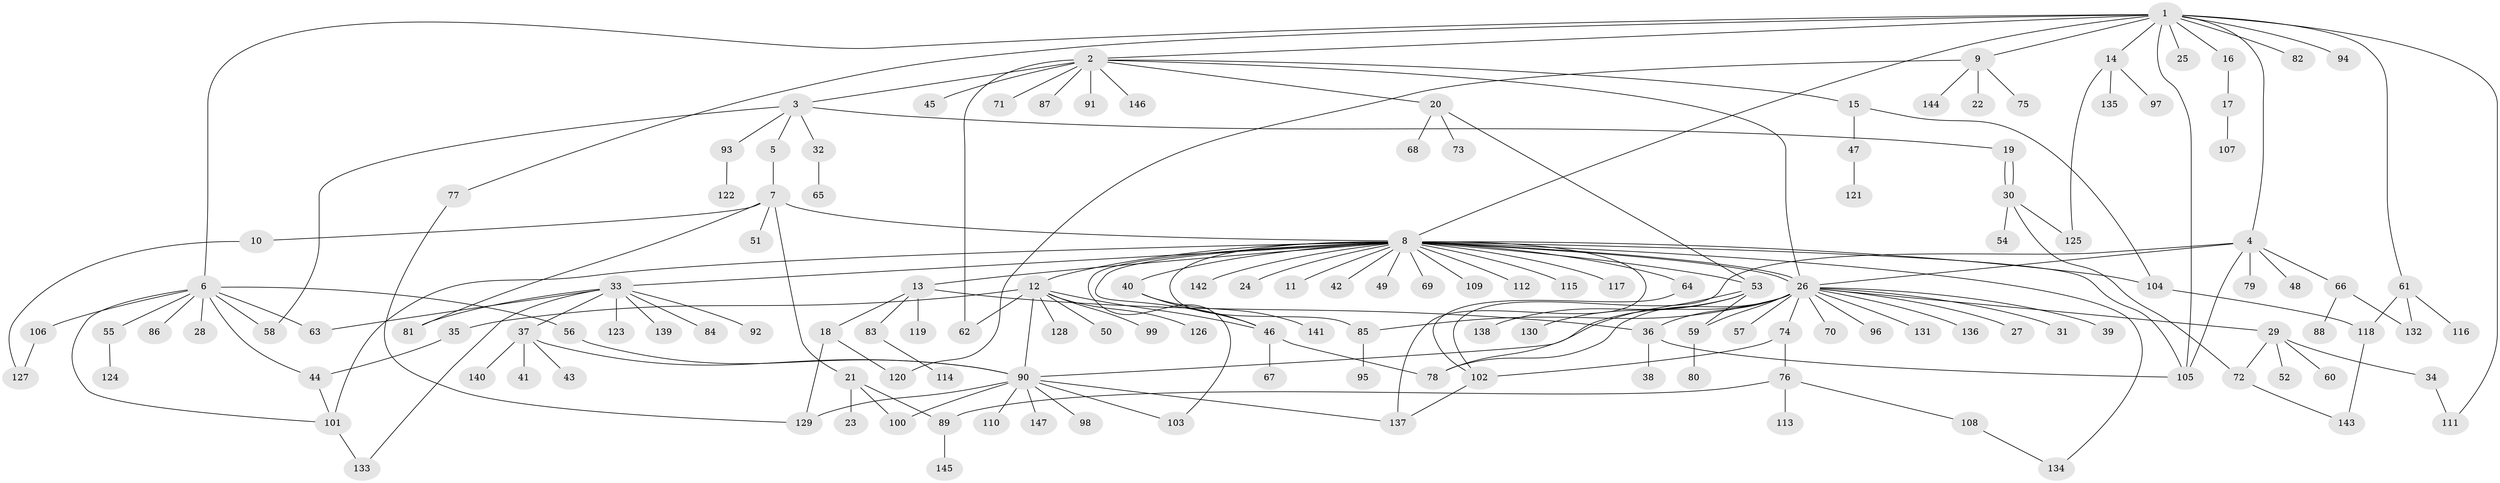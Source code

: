 // coarse degree distribution, {13: 0.017391304347826087, 6: 0.034782608695652174, 8: 0.034782608695652174, 2: 0.2, 5: 0.017391304347826087, 28: 0.008695652173913044, 4: 0.06086956521739131, 1: 0.5217391304347826, 3: 0.0782608695652174, 18: 0.008695652173913044, 7: 0.008695652173913044, 10: 0.008695652173913044}
// Generated by graph-tools (version 1.1) at 2025/41/03/06/25 10:41:51]
// undirected, 147 vertices, 192 edges
graph export_dot {
graph [start="1"]
  node [color=gray90,style=filled];
  1;
  2;
  3;
  4;
  5;
  6;
  7;
  8;
  9;
  10;
  11;
  12;
  13;
  14;
  15;
  16;
  17;
  18;
  19;
  20;
  21;
  22;
  23;
  24;
  25;
  26;
  27;
  28;
  29;
  30;
  31;
  32;
  33;
  34;
  35;
  36;
  37;
  38;
  39;
  40;
  41;
  42;
  43;
  44;
  45;
  46;
  47;
  48;
  49;
  50;
  51;
  52;
  53;
  54;
  55;
  56;
  57;
  58;
  59;
  60;
  61;
  62;
  63;
  64;
  65;
  66;
  67;
  68;
  69;
  70;
  71;
  72;
  73;
  74;
  75;
  76;
  77;
  78;
  79;
  80;
  81;
  82;
  83;
  84;
  85;
  86;
  87;
  88;
  89;
  90;
  91;
  92;
  93;
  94;
  95;
  96;
  97;
  98;
  99;
  100;
  101;
  102;
  103;
  104;
  105;
  106;
  107;
  108;
  109;
  110;
  111;
  112;
  113;
  114;
  115;
  116;
  117;
  118;
  119;
  120;
  121;
  122;
  123;
  124;
  125;
  126;
  127;
  128;
  129;
  130;
  131;
  132;
  133;
  134;
  135;
  136;
  137;
  138;
  139;
  140;
  141;
  142;
  143;
  144;
  145;
  146;
  147;
  1 -- 2;
  1 -- 4;
  1 -- 6;
  1 -- 8;
  1 -- 9;
  1 -- 14;
  1 -- 16;
  1 -- 25;
  1 -- 61;
  1 -- 77;
  1 -- 82;
  1 -- 94;
  1 -- 105;
  1 -- 111;
  2 -- 3;
  2 -- 15;
  2 -- 20;
  2 -- 26;
  2 -- 45;
  2 -- 62;
  2 -- 71;
  2 -- 87;
  2 -- 91;
  2 -- 146;
  3 -- 5;
  3 -- 19;
  3 -- 32;
  3 -- 58;
  3 -- 93;
  4 -- 26;
  4 -- 48;
  4 -- 66;
  4 -- 79;
  4 -- 102;
  4 -- 105;
  5 -- 7;
  6 -- 28;
  6 -- 44;
  6 -- 55;
  6 -- 56;
  6 -- 58;
  6 -- 63;
  6 -- 86;
  6 -- 101;
  6 -- 106;
  7 -- 8;
  7 -- 10;
  7 -- 21;
  7 -- 51;
  7 -- 81;
  8 -- 11;
  8 -- 12;
  8 -- 13;
  8 -- 24;
  8 -- 26;
  8 -- 26;
  8 -- 33;
  8 -- 40;
  8 -- 42;
  8 -- 46;
  8 -- 49;
  8 -- 53;
  8 -- 64;
  8 -- 69;
  8 -- 85;
  8 -- 101;
  8 -- 103;
  8 -- 104;
  8 -- 105;
  8 -- 109;
  8 -- 112;
  8 -- 115;
  8 -- 117;
  8 -- 134;
  8 -- 137;
  8 -- 142;
  9 -- 22;
  9 -- 75;
  9 -- 120;
  9 -- 144;
  10 -- 127;
  12 -- 35;
  12 -- 46;
  12 -- 50;
  12 -- 62;
  12 -- 90;
  12 -- 99;
  12 -- 126;
  12 -- 128;
  13 -- 18;
  13 -- 36;
  13 -- 83;
  13 -- 119;
  14 -- 97;
  14 -- 125;
  14 -- 135;
  15 -- 47;
  15 -- 104;
  16 -- 17;
  17 -- 107;
  18 -- 120;
  18 -- 129;
  19 -- 30;
  19 -- 30;
  20 -- 53;
  20 -- 68;
  20 -- 73;
  21 -- 23;
  21 -- 89;
  21 -- 100;
  26 -- 27;
  26 -- 29;
  26 -- 31;
  26 -- 36;
  26 -- 39;
  26 -- 57;
  26 -- 59;
  26 -- 70;
  26 -- 74;
  26 -- 78;
  26 -- 85;
  26 -- 90;
  26 -- 96;
  26 -- 131;
  26 -- 136;
  29 -- 34;
  29 -- 52;
  29 -- 60;
  29 -- 72;
  30 -- 54;
  30 -- 72;
  30 -- 125;
  32 -- 65;
  33 -- 37;
  33 -- 63;
  33 -- 81;
  33 -- 84;
  33 -- 92;
  33 -- 123;
  33 -- 133;
  33 -- 139;
  34 -- 111;
  35 -- 44;
  36 -- 38;
  36 -- 105;
  37 -- 41;
  37 -- 43;
  37 -- 90;
  37 -- 140;
  40 -- 46;
  40 -- 141;
  44 -- 101;
  46 -- 67;
  46 -- 78;
  47 -- 121;
  53 -- 59;
  53 -- 78;
  53 -- 130;
  53 -- 138;
  55 -- 124;
  56 -- 90;
  59 -- 80;
  61 -- 116;
  61 -- 118;
  61 -- 132;
  64 -- 102;
  66 -- 88;
  66 -- 132;
  72 -- 143;
  74 -- 76;
  74 -- 102;
  76 -- 89;
  76 -- 108;
  76 -- 113;
  77 -- 129;
  83 -- 114;
  85 -- 95;
  89 -- 145;
  90 -- 98;
  90 -- 100;
  90 -- 103;
  90 -- 110;
  90 -- 129;
  90 -- 137;
  90 -- 147;
  93 -- 122;
  101 -- 133;
  102 -- 137;
  104 -- 118;
  106 -- 127;
  108 -- 134;
  118 -- 143;
}
